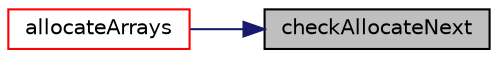 digraph "checkAllocateNext"
{
 // LATEX_PDF_SIZE
  edge [fontname="Helvetica",fontsize="10",labelfontname="Helvetica",labelfontsize="10"];
  node [fontname="Helvetica",fontsize="10",shape=record];
  rankdir="RL";
  Node1 [label="checkAllocateNext",height=0.2,width=0.4,color="black", fillcolor="grey75", style="filled", fontcolor="black",tooltip=" "];
  Node1 -> Node2 [dir="back",color="midnightblue",fontsize="10",style="solid",fontname="Helvetica"];
  Node2 [label="allocateArrays",height=0.2,width=0.4,color="red", fillcolor="white", style="filled",URL="$classpFlow_1_1cellMapper.html#a178bd39dbf9cf7db2a4355d9d2038a6a",tooltip=" "];
}
